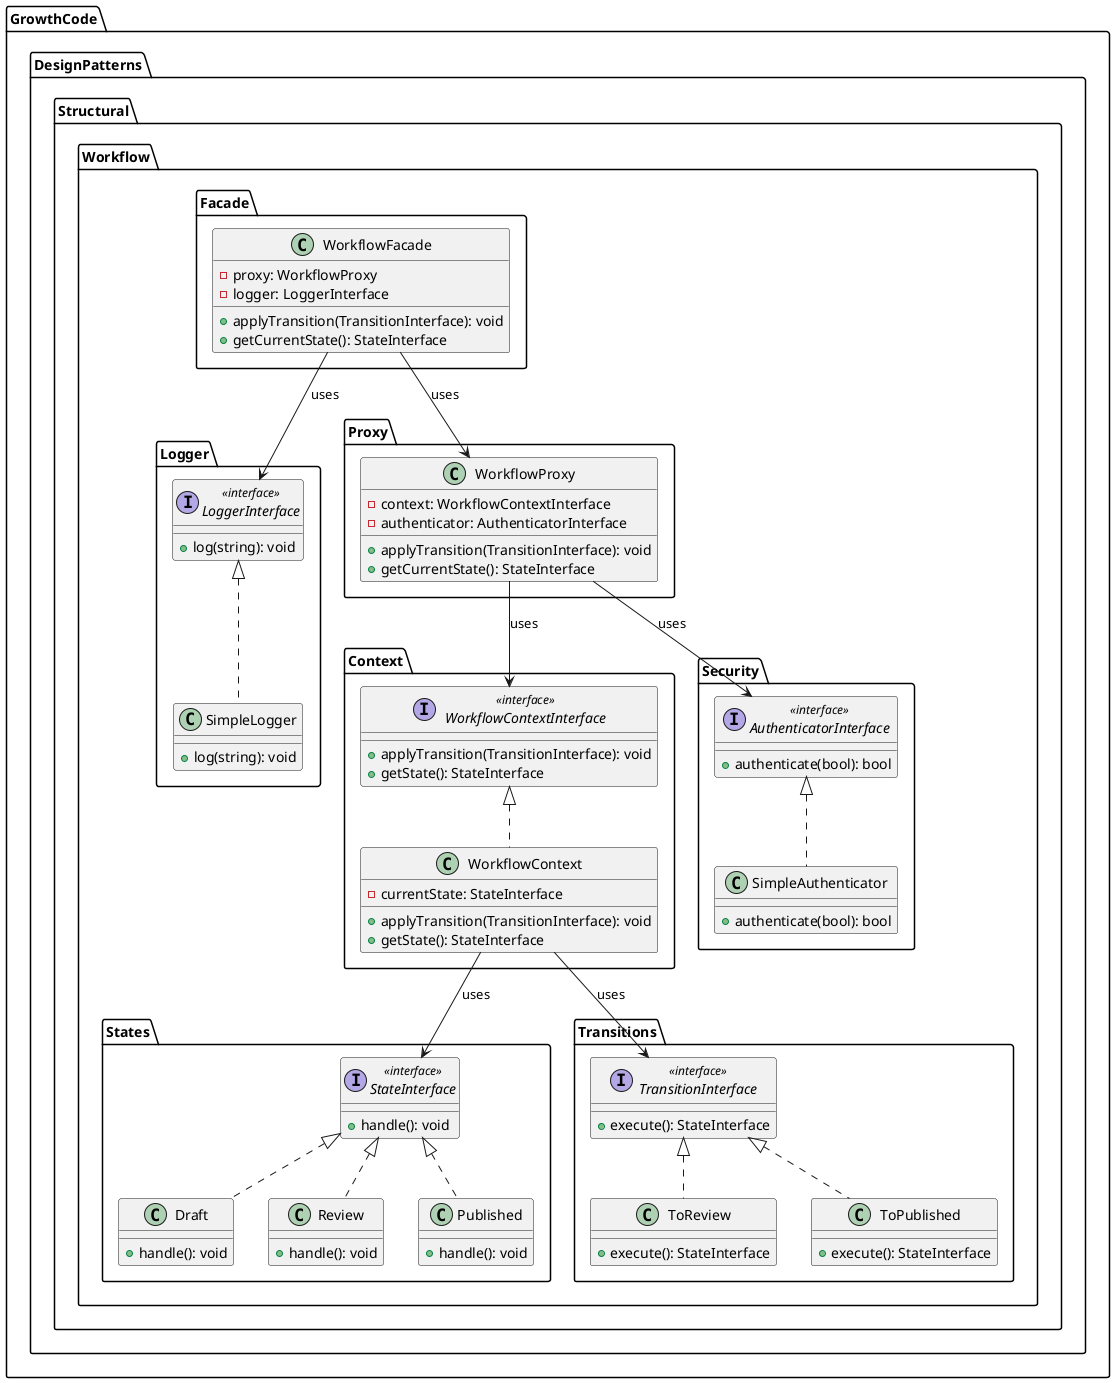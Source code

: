 @startuml Workflow

!define RECTANGLE class

package "GrowthCode.DesignPatterns.Structural.Workflow" {

  package "States" {
    interface StateInterface <<interface>> {
      +handle(): void
    }

    RECTANGLE Draft {
      +handle(): void
    }

    RECTANGLE Review {
      +handle(): void
    }

    RECTANGLE Published {
      +handle(): void
    }

    StateInterface <|.. Draft
    StateInterface <|.. Review
    StateInterface <|.. Published
  }

  package "Transitions" {
    interface TransitionInterface <<interface>> {
      +execute(): StateInterface
    }

    RECTANGLE ToReview {
      +execute(): StateInterface
    }

    RECTANGLE ToPublished {
      +execute(): StateInterface
    }

    TransitionInterface <|.. ToReview
    TransitionInterface <|.. ToPublished
  }

  package "Context" {
    interface WorkflowContextInterface <<interface>> {
      +applyTransition(TransitionInterface): void
      +getState(): StateInterface
    }

    RECTANGLE WorkflowContext {
      -currentState: StateInterface
      +applyTransition(TransitionInterface): void
      +getState(): StateInterface
    }

    WorkflowContextInterface <|.. WorkflowContext
  }

  package "Facade" {
    RECTANGLE WorkflowFacade {
      -proxy: WorkflowProxy
      -logger: LoggerInterface
      +applyTransition(TransitionInterface): void
      +getCurrentState(): StateInterface
    }
  }

  package "Logger" {
    interface LoggerInterface <<interface>> {
      +log(string): void
    }

    RECTANGLE SimpleLogger {
      +log(string): void
    }

    LoggerInterface <|.. SimpleLogger
  }

  package "Security" {
    interface AuthenticatorInterface <<interface>> {
      +authenticate(bool): bool
    }

    RECTANGLE SimpleAuthenticator {
      +authenticate(bool): bool
    }

    AuthenticatorInterface <|.. SimpleAuthenticator
  }

  package "Proxy" {
    RECTANGLE WorkflowProxy {
      -context: WorkflowContextInterface
      -authenticator: AuthenticatorInterface
      +applyTransition(TransitionInterface): void
      +getCurrentState(): StateInterface
    }
  }

}

WorkflowContext --> StateInterface : uses
WorkflowContext --> TransitionInterface : uses

WorkflowProxy --> WorkflowContextInterface : uses
WorkflowProxy --> AuthenticatorInterface : uses

WorkflowFacade --> WorkflowProxy : uses
WorkflowFacade --> LoggerInterface : uses

@enduml
